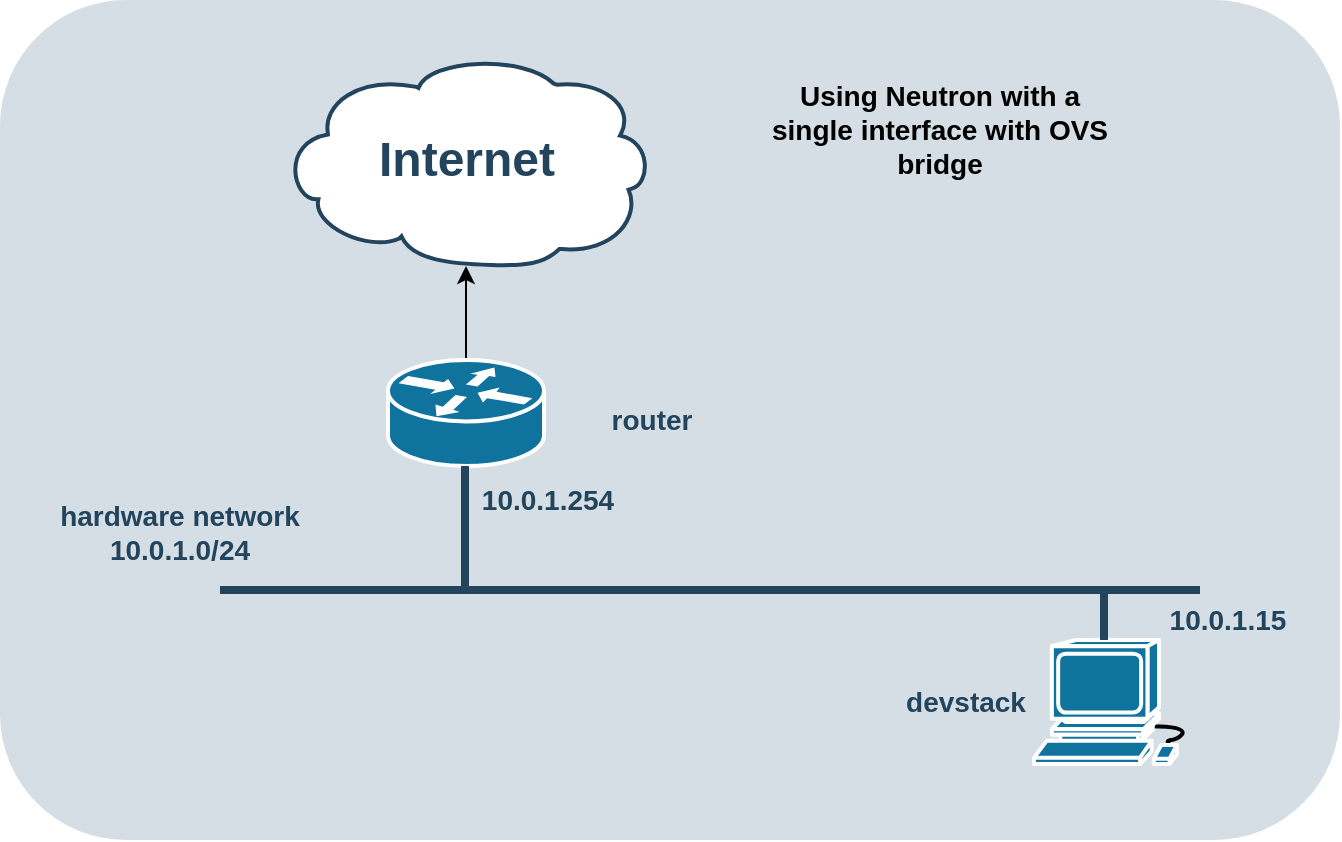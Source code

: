<mxfile version="14.6.13" type="device"><diagram id="6a731a19-8d31-9384-78a2-239565b7b9f0" name="Page-1"><mxGraphModel dx="1371" dy="631" grid="1" gridSize="10" guides="1" tooltips="1" connect="1" arrows="1" fold="1" page="1" pageScale="1" pageWidth="827" pageHeight="1169" background="none" math="0" shadow="0"><root><mxCell id="0"/><mxCell id="1" parent="0"/><mxCell id="2095" value="" style="rounded=1;whiteSpace=wrap;html=1;strokeColor=none;fillColor=#BAC8D3;fontSize=24;fontColor=#23445D;align=center;opacity=60;" parent="1" vertex="1"><mxGeometry x="720" y="50" width="670" height="420" as="geometry"/></mxCell><mxCell id="2096" value="" style="shape=mxgraph.cisco.computers_and_peripherals.workstation;html=1;dashed=0;fillColor=#10739E;strokeColor=#ffffff;strokeWidth=2;verticalLabelPosition=bottom;verticalAlign=top;fontFamily=Helvetica;fontSize=36;fontColor=#FFB366" parent="1" vertex="1"><mxGeometry x="1237" y="370" width="83" height="62" as="geometry"/></mxCell><mxCell id="2109" value="Internet" style="shape=mxgraph.cisco.storage.cloud;html=1;dashed=0;strokeColor=#23445D;fillColor=#ffffff;strokeWidth=2;fontFamily=Helvetica;fontSize=24;fontColor=#23445D;align=center;fontStyle=1" parent="1" vertex="1"><mxGeometry x="860" y="77" width="186" height="106" as="geometry"/></mxCell><mxCell id="imYV6MhFoK5zwWZV_1XM-2262" style="edgeStyle=orthogonalEdgeStyle;rounded=0;orthogonalLoop=1;jettySize=auto;html=1;exitX=0.5;exitY=0;exitDx=0;exitDy=0;exitPerimeter=0;" edge="1" parent="1" source="2138" target="2109"><mxGeometry relative="1" as="geometry"/></mxCell><mxCell id="2138" value="" style="shape=mxgraph.cisco.routers.router;html=1;dashed=0;fillColor=#10739E;strokeColor=#ffffff;strokeWidth=2;verticalLabelPosition=bottom;verticalAlign=top;fontFamily=Helvetica;fontSize=36;fontColor=#FFB366" parent="1" vertex="1"><mxGeometry x="914" y="230" width="78" height="53" as="geometry"/></mxCell><mxCell id="2154" value="" style="line;html=1;strokeColor=#23445D;" parent="1" vertex="1"><mxGeometry x="830" y="340" width="490" height="10" as="geometry"/></mxCell><mxCell id="2169" value="" style="edgeStyle=elbowEdgeStyle;elbow=horizontal;endArrow=none;html=1;strokeColor=#23445D;endFill=0;strokeWidth=4;rounded=1;entryX=0.25;entryY=0.5;entryDx=0;entryDy=0;entryPerimeter=0;" parent="1" source="2138" edge="1" target="2154"><mxGeometry width="100" height="100" relative="1" as="geometry"><mxPoint x="1244" y="303" as="sourcePoint"/><mxPoint x="1244.278" y="345.083" as="targetPoint"/></mxGeometry></mxCell><mxCell id="2179" value="" style="edgeStyle=elbowEdgeStyle;elbow=horizontal;endArrow=none;html=1;strokeColor=#23445D;endFill=0;strokeWidth=4;rounded=1" parent="1" edge="1"><mxGeometry width="100" height="100" relative="1" as="geometry"><mxPoint x="1272" y="345" as="sourcePoint"/><mxPoint x="1272" y="370" as="targetPoint"/></mxGeometry></mxCell><mxCell id="imYV6MhFoK5zwWZV_1XM-2263" value="&lt;font color=&quot;#23445d&quot;&gt;router&lt;/font&gt;" style="rounded=1;whiteSpace=wrap;html=1;strokeColor=none;fillColor=none;fontSize=14;fontColor=#742B21;align=center;fontStyle=1" vertex="1" parent="1"><mxGeometry x="1012" y="250.5" width="68" height="19" as="geometry"/></mxCell><mxCell id="imYV6MhFoK5zwWZV_1XM-2264" value="&lt;font color=&quot;#23445d&quot;&gt;10.0.1.254&lt;/font&gt;" style="rounded=1;whiteSpace=wrap;html=1;strokeColor=none;fillColor=none;fontSize=14;fontColor=#742B21;align=center;fontStyle=1" vertex="1" parent="1"><mxGeometry x="960" y="290" width="68" height="19" as="geometry"/></mxCell><mxCell id="imYV6MhFoK5zwWZV_1XM-2265" value="&lt;font color=&quot;#23445d&quot;&gt;10.0.1.15&lt;/font&gt;" style="rounded=1;whiteSpace=wrap;html=1;strokeColor=none;fillColor=none;fontSize=14;fontColor=#742B21;align=center;fontStyle=1" vertex="1" parent="1"><mxGeometry x="1300" y="350" width="68" height="19" as="geometry"/></mxCell><mxCell id="imYV6MhFoK5zwWZV_1XM-2266" value="&lt;font color=&quot;#23445d&quot;&gt;&lt;br&gt;hardware network&lt;br&gt;10.0.1.0/24&lt;/font&gt;" style="rounded=1;whiteSpace=wrap;html=1;strokeColor=none;fillColor=none;fontSize=14;fontColor=#742B21;align=center;fontStyle=1" vertex="1" parent="1"><mxGeometry x="720" y="283" width="180" height="50" as="geometry"/></mxCell><mxCell id="imYV6MhFoK5zwWZV_1XM-2267" value="&lt;font color=&quot;#23445d&quot;&gt;devstack&lt;/font&gt;" style="rounded=1;whiteSpace=wrap;html=1;strokeColor=none;fillColor=none;fontSize=14;fontColor=#742B21;align=center;fontStyle=1" vertex="1" parent="1"><mxGeometry x="1169" y="391.5" width="68" height="19" as="geometry"/></mxCell><mxCell id="imYV6MhFoK5zwWZV_1XM-2269" value="&lt;font color=&quot;#000000&quot;&gt;Using Neutron with a single interface with OVS bridge&lt;/font&gt;" style="rounded=1;whiteSpace=wrap;html=1;strokeColor=none;fillColor=none;fontSize=14;fontColor=#742B21;align=center;fontStyle=1" vertex="1" parent="1"><mxGeometry x="1100" y="90" width="180" height="50" as="geometry"/></mxCell></root></mxGraphModel></diagram></mxfile>